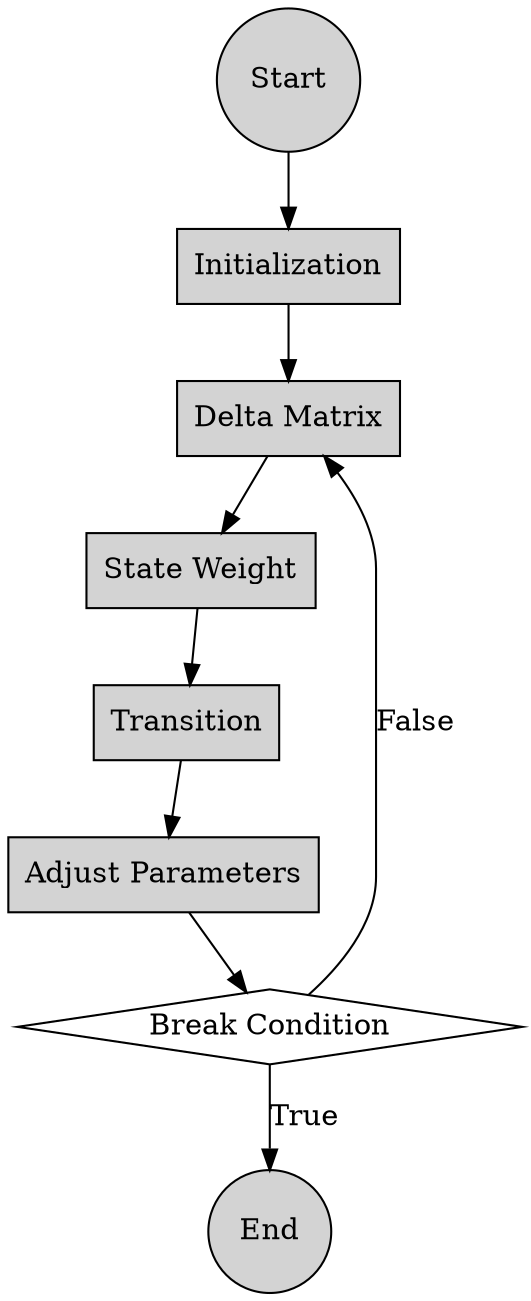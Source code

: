 digraph mut {
	node [shape=box,fillcolor="lightgrey",style=filled]
	Start [label="Start",shape="circle"];
	Init [label="Initialization"]
	Delta [label="Delta Matrix"]
	Weight [label="State Weight"]
	Trans [label="Transition"]
	Adjust [label="Adjust Parameters"]
	Break [label="Break Condition",shape="diamond",fillcolor="white"]
	End [label="End",shape="circle"]

	Start -> Init -> Delta -> Weight -> Trans -> Adjust -> Break
	Break -> Delta [label="False"]
	Break -> End [label="True"]


}
